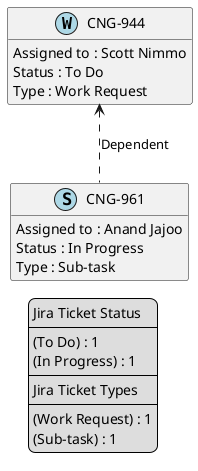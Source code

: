@startuml
'https://plantuml.com/class-diagram

' GENERATE CLASS DIAGRAM ===========
' Generated at    : Mon Apr 15 17:54:50 CEST 2024

hide empty members

legend
Jira Ticket Status
----
(To Do) : 1
(In Progress) : 1
----
Jira Ticket Types
----
(Work Request) : 1
(Sub-task) : 1
end legend


' Tickets =======
class "CNG-944" << (W,lightblue) >> {
  Assigned to : Scott Nimmo
  Status : To Do
  Type : Work Request
}

class "CNG-961" << (S,lightblue) >> {
  Assigned to : Anand Jajoo
  Status : In Progress
  Type : Sub-task
}



' Links =======
"CNG-944" <.. "CNG-961" : Dependent


@enduml
